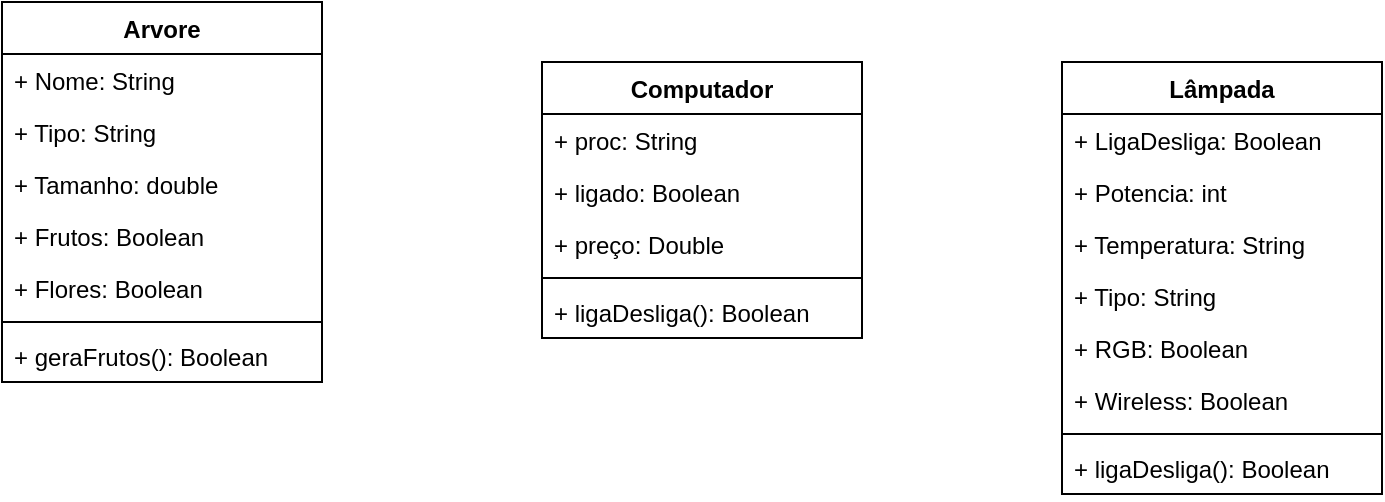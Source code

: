 <mxfile version="16.6.2" type="github">
  <diagram id="C5RBs43oDa-KdzZeNtuy" name="Page-1">
    <mxGraphModel dx="868" dy="492" grid="1" gridSize="10" guides="1" tooltips="1" connect="1" arrows="0" fold="1" page="1" pageScale="1" pageWidth="827" pageHeight="1169" math="0" shadow="0">
      <root>
        <mxCell id="WIyWlLk6GJQsqaUBKTNV-0" />
        <mxCell id="WIyWlLk6GJQsqaUBKTNV-1" parent="WIyWlLk6GJQsqaUBKTNV-0" />
        <mxCell id="2j7qUzCcyTqujZZNdKop-2" value="Computador" style="swimlane;fontStyle=1;align=center;verticalAlign=top;childLayout=stackLayout;horizontal=1;startSize=26;horizontalStack=0;resizeParent=1;resizeParentMax=0;resizeLast=0;collapsible=1;marginBottom=0;" vertex="1" parent="WIyWlLk6GJQsqaUBKTNV-1">
          <mxGeometry x="340" y="170" width="160" height="138" as="geometry" />
        </mxCell>
        <mxCell id="2j7qUzCcyTqujZZNdKop-7" value="+ proc: String" style="text;strokeColor=none;fillColor=none;align=left;verticalAlign=top;spacingLeft=4;spacingRight=4;overflow=hidden;rotatable=0;points=[[0,0.5],[1,0.5]];portConstraint=eastwest;" vertex="1" parent="2j7qUzCcyTqujZZNdKop-2">
          <mxGeometry y="26" width="160" height="26" as="geometry" />
        </mxCell>
        <mxCell id="2j7qUzCcyTqujZZNdKop-8" value="+ ligado: Boolean" style="text;strokeColor=none;fillColor=none;align=left;verticalAlign=top;spacingLeft=4;spacingRight=4;overflow=hidden;rotatable=0;points=[[0,0.5],[1,0.5]];portConstraint=eastwest;" vertex="1" parent="2j7qUzCcyTqujZZNdKop-2">
          <mxGeometry y="52" width="160" height="26" as="geometry" />
        </mxCell>
        <mxCell id="2j7qUzCcyTqujZZNdKop-6" value="+ preço: Double" style="text;strokeColor=none;fillColor=none;align=left;verticalAlign=top;spacingLeft=4;spacingRight=4;overflow=hidden;rotatable=0;points=[[0,0.5],[1,0.5]];portConstraint=eastwest;" vertex="1" parent="2j7qUzCcyTqujZZNdKop-2">
          <mxGeometry y="78" width="160" height="26" as="geometry" />
        </mxCell>
        <mxCell id="2j7qUzCcyTqujZZNdKop-4" value="" style="line;strokeWidth=1;fillColor=none;align=left;verticalAlign=middle;spacingTop=-1;spacingLeft=3;spacingRight=3;rotatable=0;labelPosition=right;points=[];portConstraint=eastwest;" vertex="1" parent="2j7qUzCcyTqujZZNdKop-2">
          <mxGeometry y="104" width="160" height="8" as="geometry" />
        </mxCell>
        <mxCell id="2j7qUzCcyTqujZZNdKop-5" value="+ ligaDesliga(): Boolean" style="text;strokeColor=none;fillColor=none;align=left;verticalAlign=top;spacingLeft=4;spacingRight=4;overflow=hidden;rotatable=0;points=[[0,0.5],[1,0.5]];portConstraint=eastwest;" vertex="1" parent="2j7qUzCcyTqujZZNdKop-2">
          <mxGeometry y="112" width="160" height="26" as="geometry" />
        </mxCell>
        <mxCell id="2j7qUzCcyTqujZZNdKop-9" value="Lâmpada" style="swimlane;fontStyle=1;align=center;verticalAlign=top;childLayout=stackLayout;horizontal=1;startSize=26;horizontalStack=0;resizeParent=1;resizeParentMax=0;resizeLast=0;collapsible=1;marginBottom=0;" vertex="1" parent="WIyWlLk6GJQsqaUBKTNV-1">
          <mxGeometry x="600" y="170" width="160" height="216" as="geometry" />
        </mxCell>
        <mxCell id="2j7qUzCcyTqujZZNdKop-10" value="+ LigaDesliga: Boolean&#xa;" style="text;strokeColor=none;fillColor=none;align=left;verticalAlign=top;spacingLeft=4;spacingRight=4;overflow=hidden;rotatable=0;points=[[0,0.5],[1,0.5]];portConstraint=eastwest;" vertex="1" parent="2j7qUzCcyTqujZZNdKop-9">
          <mxGeometry y="26" width="160" height="26" as="geometry" />
        </mxCell>
        <mxCell id="2j7qUzCcyTqujZZNdKop-14" value="+ Potencia: int" style="text;strokeColor=none;fillColor=none;align=left;verticalAlign=top;spacingLeft=4;spacingRight=4;overflow=hidden;rotatable=0;points=[[0,0.5],[1,0.5]];portConstraint=eastwest;" vertex="1" parent="2j7qUzCcyTqujZZNdKop-9">
          <mxGeometry y="52" width="160" height="26" as="geometry" />
        </mxCell>
        <mxCell id="2j7qUzCcyTqujZZNdKop-15" value="+ Temperatura: String" style="text;strokeColor=none;fillColor=none;align=left;verticalAlign=top;spacingLeft=4;spacingRight=4;overflow=hidden;rotatable=0;points=[[0,0.5],[1,0.5]];portConstraint=eastwest;" vertex="1" parent="2j7qUzCcyTqujZZNdKop-9">
          <mxGeometry y="78" width="160" height="26" as="geometry" />
        </mxCell>
        <mxCell id="2j7qUzCcyTqujZZNdKop-18" value="+ Tipo: String" style="text;strokeColor=none;fillColor=none;align=left;verticalAlign=top;spacingLeft=4;spacingRight=4;overflow=hidden;rotatable=0;points=[[0,0.5],[1,0.5]];portConstraint=eastwest;" vertex="1" parent="2j7qUzCcyTqujZZNdKop-9">
          <mxGeometry y="104" width="160" height="26" as="geometry" />
        </mxCell>
        <mxCell id="2j7qUzCcyTqujZZNdKop-16" value="+ RGB: Boolean" style="text;strokeColor=none;fillColor=none;align=left;verticalAlign=top;spacingLeft=4;spacingRight=4;overflow=hidden;rotatable=0;points=[[0,0.5],[1,0.5]];portConstraint=eastwest;" vertex="1" parent="2j7qUzCcyTqujZZNdKop-9">
          <mxGeometry y="130" width="160" height="26" as="geometry" />
        </mxCell>
        <mxCell id="2j7qUzCcyTqujZZNdKop-17" value="+ Wireless: Boolean" style="text;strokeColor=none;fillColor=none;align=left;verticalAlign=top;spacingLeft=4;spacingRight=4;overflow=hidden;rotatable=0;points=[[0,0.5],[1,0.5]];portConstraint=eastwest;" vertex="1" parent="2j7qUzCcyTqujZZNdKop-9">
          <mxGeometry y="156" width="160" height="26" as="geometry" />
        </mxCell>
        <mxCell id="2j7qUzCcyTqujZZNdKop-11" value="" style="line;strokeWidth=1;fillColor=none;align=left;verticalAlign=middle;spacingTop=-1;spacingLeft=3;spacingRight=3;rotatable=0;labelPosition=right;points=[];portConstraint=eastwest;" vertex="1" parent="2j7qUzCcyTqujZZNdKop-9">
          <mxGeometry y="182" width="160" height="8" as="geometry" />
        </mxCell>
        <mxCell id="2j7qUzCcyTqujZZNdKop-12" value="+ ligaDesliga(): Boolean" style="text;strokeColor=none;fillColor=none;align=left;verticalAlign=top;spacingLeft=4;spacingRight=4;overflow=hidden;rotatable=0;points=[[0,0.5],[1,0.5]];portConstraint=eastwest;" vertex="1" parent="2j7qUzCcyTqujZZNdKop-9">
          <mxGeometry y="190" width="160" height="26" as="geometry" />
        </mxCell>
        <mxCell id="2j7qUzCcyTqujZZNdKop-19" value="Arvore" style="swimlane;fontStyle=1;align=center;verticalAlign=top;childLayout=stackLayout;horizontal=1;startSize=26;horizontalStack=0;resizeParent=1;resizeParentMax=0;resizeLast=0;collapsible=1;marginBottom=0;" vertex="1" parent="WIyWlLk6GJQsqaUBKTNV-1">
          <mxGeometry x="70" y="140" width="160" height="190" as="geometry" />
        </mxCell>
        <mxCell id="2j7qUzCcyTqujZZNdKop-25" value="+ Nome: String" style="text;strokeColor=none;fillColor=none;align=left;verticalAlign=top;spacingLeft=4;spacingRight=4;overflow=hidden;rotatable=0;points=[[0,0.5],[1,0.5]];portConstraint=eastwest;" vertex="1" parent="2j7qUzCcyTqujZZNdKop-19">
          <mxGeometry y="26" width="160" height="26" as="geometry" />
        </mxCell>
        <mxCell id="2j7qUzCcyTqujZZNdKop-20" value="+ Tipo: String" style="text;strokeColor=none;fillColor=none;align=left;verticalAlign=top;spacingLeft=4;spacingRight=4;overflow=hidden;rotatable=0;points=[[0,0.5],[1,0.5]];portConstraint=eastwest;" vertex="1" parent="2j7qUzCcyTqujZZNdKop-19">
          <mxGeometry y="52" width="160" height="26" as="geometry" />
        </mxCell>
        <mxCell id="2j7qUzCcyTqujZZNdKop-26" value="+ Tamanho: double" style="text;strokeColor=none;fillColor=none;align=left;verticalAlign=top;spacingLeft=4;spacingRight=4;overflow=hidden;rotatable=0;points=[[0,0.5],[1,0.5]];portConstraint=eastwest;" vertex="1" parent="2j7qUzCcyTqujZZNdKop-19">
          <mxGeometry y="78" width="160" height="26" as="geometry" />
        </mxCell>
        <mxCell id="2j7qUzCcyTqujZZNdKop-3" value="+ Frutos: Boolean" style="text;strokeColor=none;fillColor=none;align=left;verticalAlign=top;spacingLeft=4;spacingRight=4;overflow=hidden;rotatable=0;points=[[0,0.5],[1,0.5]];portConstraint=eastwest;" vertex="1" parent="2j7qUzCcyTqujZZNdKop-19">
          <mxGeometry y="104" width="160" height="26" as="geometry" />
        </mxCell>
        <mxCell id="2j7qUzCcyTqujZZNdKop-24" value="+ Flores: Boolean" style="text;strokeColor=none;fillColor=none;align=left;verticalAlign=top;spacingLeft=4;spacingRight=4;overflow=hidden;rotatable=0;points=[[0,0.5],[1,0.5]];portConstraint=eastwest;" vertex="1" parent="2j7qUzCcyTqujZZNdKop-19">
          <mxGeometry y="130" width="160" height="26" as="geometry" />
        </mxCell>
        <mxCell id="2j7qUzCcyTqujZZNdKop-21" value="" style="line;strokeWidth=1;fillColor=none;align=left;verticalAlign=middle;spacingTop=-1;spacingLeft=3;spacingRight=3;rotatable=0;labelPosition=right;points=[];portConstraint=eastwest;" vertex="1" parent="2j7qUzCcyTqujZZNdKop-19">
          <mxGeometry y="156" width="160" height="8" as="geometry" />
        </mxCell>
        <mxCell id="2j7qUzCcyTqujZZNdKop-22" value="+ geraFrutos(): Boolean" style="text;strokeColor=none;fillColor=none;align=left;verticalAlign=top;spacingLeft=4;spacingRight=4;overflow=hidden;rotatable=0;points=[[0,0.5],[1,0.5]];portConstraint=eastwest;" vertex="1" parent="2j7qUzCcyTqujZZNdKop-19">
          <mxGeometry y="164" width="160" height="26" as="geometry" />
        </mxCell>
      </root>
    </mxGraphModel>
  </diagram>
</mxfile>
